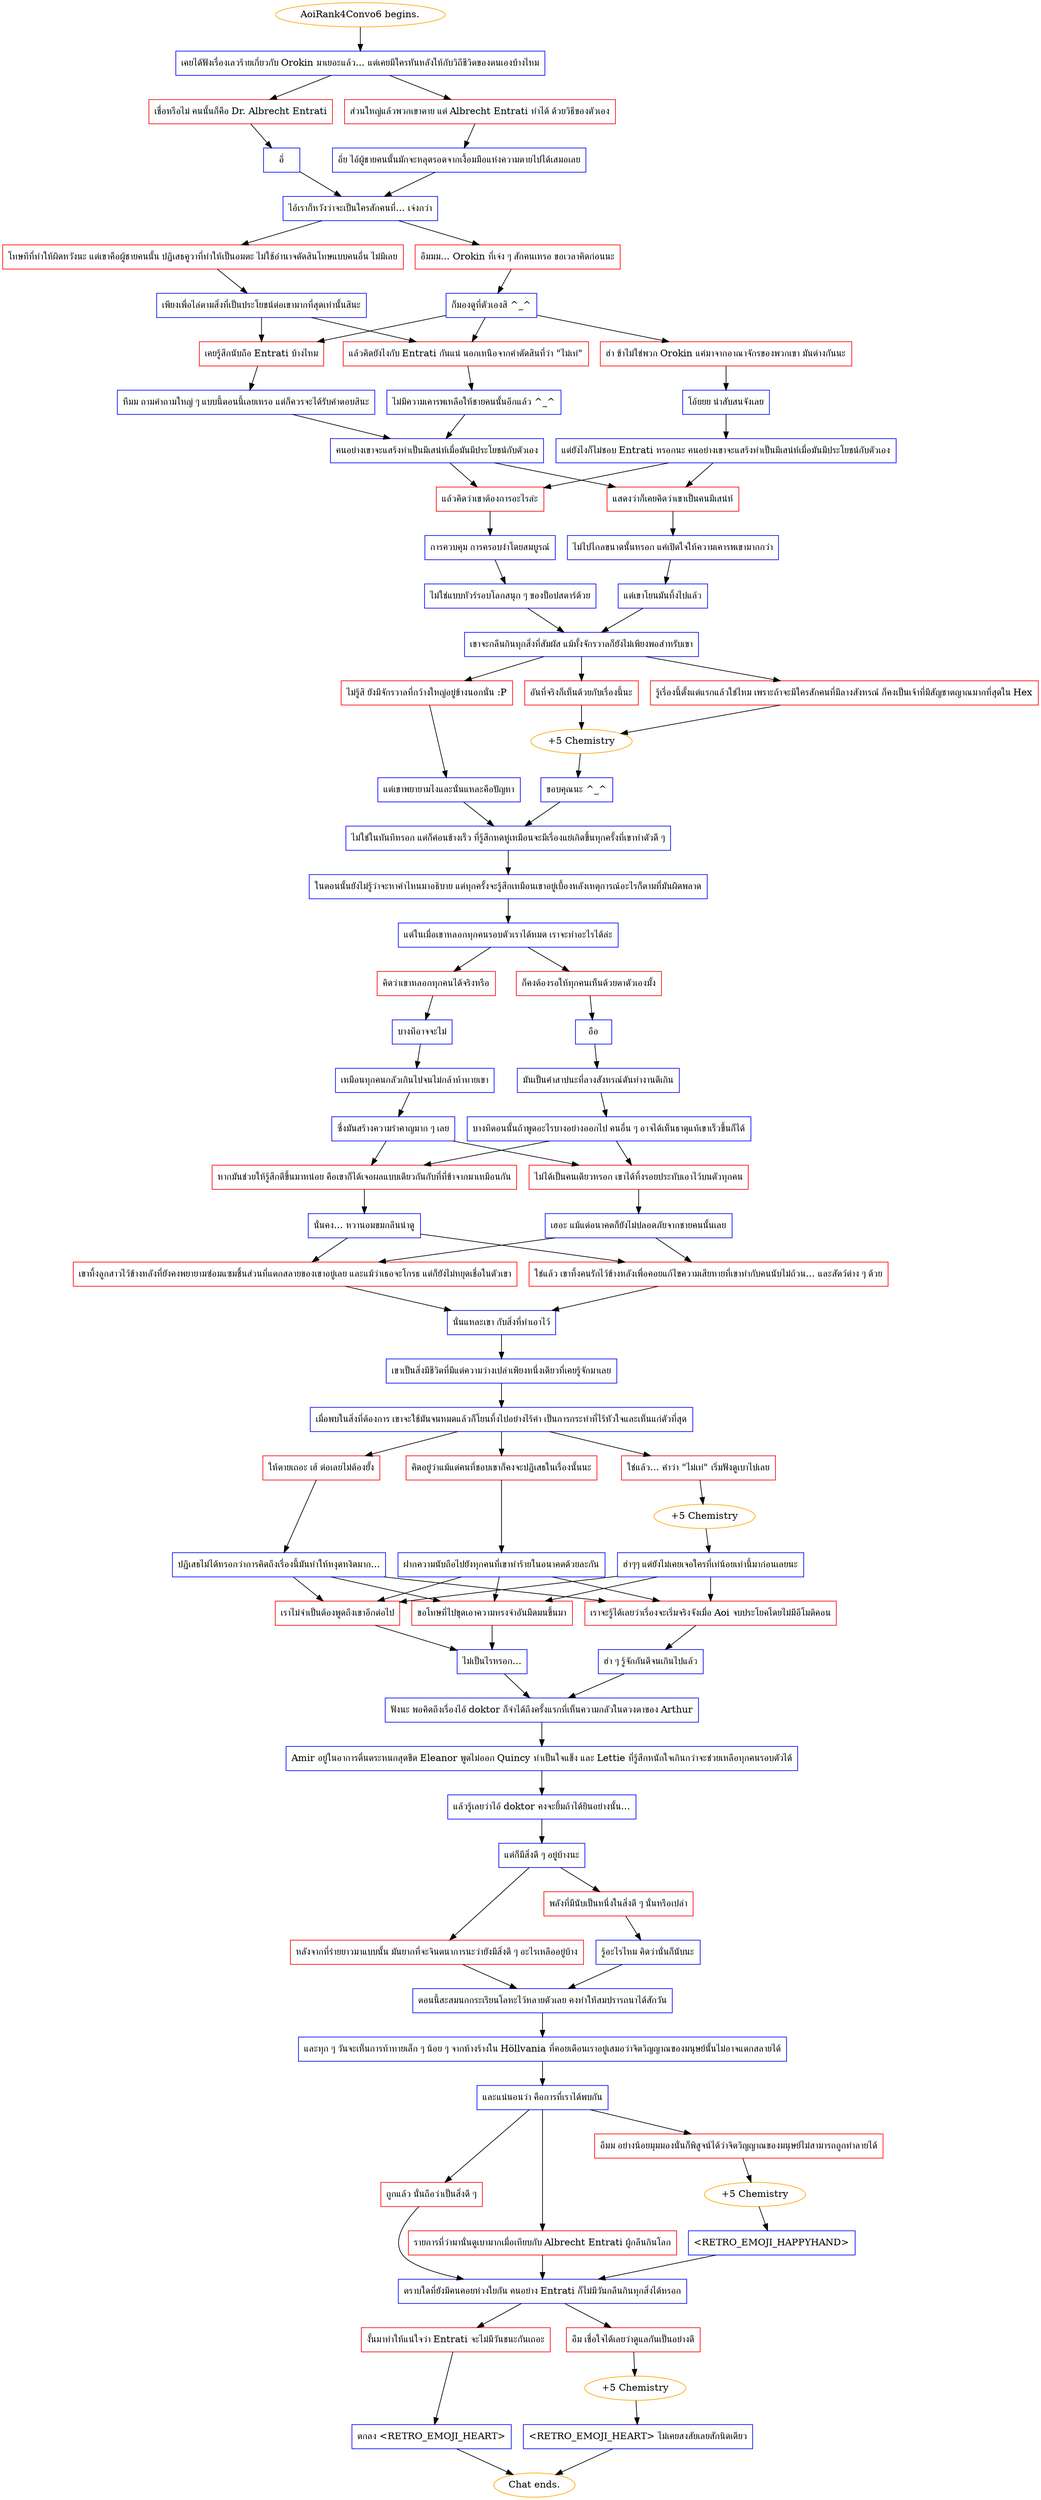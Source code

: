digraph {
	"AoiRank4Convo6 begins." [color=orange];
		"AoiRank4Convo6 begins." -> j3661460835;
	j3661460835 [label="เคยได้ฟังเรื่องเลวร้ายเกี่ยวกับ Orokin มาเยอะแล้ว... แต่เคยมีใครหันหลังให้กับวิถีชีวิตของตนเองบ้างไหม",shape=box,color=blue];
		j3661460835 -> j2901286952;
		j3661460835 -> j2451450522;
	j2901286952 [label="เชื่อหรือไม่ คนนั้นก็คือ Dr. Albrecht Entrati",shape=box,color=red];
		j2901286952 -> j2268348200;
	j2451450522 [label="ส่วนใหญ่แล้วพวกเขาตาย แต่ Albrecht Entrati ทำได้ ด้วยวิธีของตัวเอง",shape=box,color=red];
		j2451450522 -> j1764912934;
	j2268348200 [label="อี๋",shape=box,color=blue];
		j2268348200 -> j562856360;
	j1764912934 [label="อึ๋ย ไอ้ผู้ชายคนนั้นมักจะหลุดรอดจากเงื้อมมือแห่งความตายไปได้เสมอเลย",shape=box,color=blue];
		j1764912934 -> j562856360;
	j562856360 [label="ไอ้เราก็หวังว่าจะเป็นใครสักคนที่... เจ๋งกว่า",shape=box,color=blue];
		j562856360 -> j3461667331;
		j562856360 -> j3898776142;
	j3461667331 [label="โทษทีที่ทำให้ผิดหวังนะ แต่เขาคือผู้ชายคนนั้น ปฏิเสธคูวาที่ทำให้เป็นอมตะ ไม่ใช้อำนาจตัดสินโทษแบบคนอื่น ไม่มีเลย",shape=box,color=red];
		j3461667331 -> j3776040622;
	j3898776142 [label="อืมมม... Orokin ที่เจ๋ง ๆ สักคนเหรอ ขอเวลาคิดก่อนนะ",shape=box,color=red];
		j3898776142 -> j668464151;
	j3776040622 [label="เพียงเพื่อไล่ตามสิ่งที่เป็นประโยชน์ต่อเขามากที่สุดเท่านั้นสินะ",shape=box,color=blue];
		j3776040622 -> j673727708;
		j3776040622 -> j2117058117;
	j668464151 [label="ก็มองดูที่ตัวเองสิ ^_^",shape=box,color=blue];
		j668464151 -> j673727708;
		j668464151 -> j2117058117;
		j668464151 -> j3461524611;
	j673727708 [label="เคยรู้สึกนับถือ Entrati บ้างไหม",shape=box,color=red];
		j673727708 -> j281856553;
	j2117058117 [label="แล้วคิดยังไงกับ Entrati กันแน่ นอกเหนือจากคำตัดสินที่ว่า \"ไม่เท่\"",shape=box,color=red];
		j2117058117 -> j2591657485;
	j3461524611 [label="ฮ่า ข้าไม่ใช่พวก Orokin แค่มาจากอาณาจักรของพวกเขา มันต่างกันนะ",shape=box,color=red];
		j3461524611 -> j1501064235;
	j281856553 [label="หืมม ถามคำถามใหญ่ ๆ แบบนี้ตอนนี้เลยเหรอ แต่ก็ควรจะได้รับคำตอบสินะ",shape=box,color=blue];
		j281856553 -> j2244992501;
	j2591657485 [label="ไม่มีความเคารพเหลือให้ชายคนนั้นอีกแล้ว ^_^",shape=box,color=blue];
		j2591657485 -> j2244992501;
	j1501064235 [label="โอ้ยยย น่าสับสนจังเลย",shape=box,color=blue];
		j1501064235 -> j2772212926;
	j2244992501 [label="คนอย่างเขาจะแสร้งทำเป็นมีเสน่ห์เมื่อมันมีประโยชน์กับตัวเอง",shape=box,color=blue];
		j2244992501 -> j3455159878;
		j2244992501 -> j1726918514;
	j2772212926 [label="แต่ยังไงก็ไม่ชอบ Entrati หรอกนะ คนอย่างเขาจะแสร้งทำเป็นมีเสน่ห์เมื่อมันมีประโยชน์กับตัวเอง",shape=box,color=blue];
		j2772212926 -> j3455159878;
		j2772212926 -> j1726918514;
	j3455159878 [label="แล้วคิดว่าเขาต้องการอะไรล่ะ",shape=box,color=red];
		j3455159878 -> j4068285875;
	j1726918514 [label="แสดงว่าก็เคยคิดว่าเขาเป็นคนมีเสน่ห์",shape=box,color=red];
		j1726918514 -> j2348174497;
	j4068285875 [label="การควบคุม การครอบงำโดยสมบูรณ์",shape=box,color=blue];
		j4068285875 -> j590484907;
	j2348174497 [label="ไม่ไปไกลขนาดนั้นหรอก แค่เปิดใจให้ความเคารพเขามากกว่า",shape=box,color=blue];
		j2348174497 -> j2064548530;
	j590484907 [label="ไม่ใช่แบบทัวร์รอบโลกสนุก ๆ ของป็อปสตาร์ด้วย",shape=box,color=blue];
		j590484907 -> j3523034994;
	j2064548530 [label="แต่เขาโยนมันทิ้งไปแล้ว",shape=box,color=blue];
		j2064548530 -> j3523034994;
	j3523034994 [label="เขาจะกลืนกินทุกสิ่งที่สัมผัส แม้ทั้งจักรวาลก็ยังไม่เพียงพอสำหรับเขา",shape=box,color=blue];
		j3523034994 -> j1922516415;
		j3523034994 -> j996162512;
		j3523034994 -> j2314813638;
	j1922516415 [label="รู้เรื่องนี้ตั้งแต่แรกแล้วใช่ไหม เพราะถ้าจะมีใครสักคนที่มีลางสังหรณ์ ก็คงเป็นเจ้าที่มีสัญชาตญาณมากที่สุดใน Hex",shape=box,color=red];
		j1922516415 -> j3500797023;
	j996162512 [label="อันที่จริงก็เห็นด้วยกับเรื่องนี้นะ",shape=box,color=red];
		j996162512 -> j3500797023;
	j2314813638 [label="ไม่รู้สิ ยังมีจักรวาลที่กว้างใหญ่อยู่ข้างนอกนั่น :P",shape=box,color=red];
		j2314813638 -> j3984233353;
	j3500797023 [label="+5 Chemistry",color=orange];
		j3500797023 -> j722804188;
	j3984233353 [label="แต่เขาพยายามไงและนั่นแหละคือปัญหา",shape=box,color=blue];
		j3984233353 -> j1319515670;
	j722804188 [label="ขอบคุณนะ ^_^",shape=box,color=blue];
		j722804188 -> j1319515670;
	j1319515670 [label="ไม่ใช่ในทันทีหรอก แต่ก็ค่อนข้างเร็ว ที่รู้สึกหดหู่เหมือนจะมีเรื่องแย่เกิดขึ้นทุกครั้งที่เขาทำตัวดี ๆ",shape=box,color=blue];
		j1319515670 -> j1955767464;
	j1955767464 [label="ในตอนนั้นยังไม่รู้ว่าจะหาคำไหนมาอธิบาย แต่ทุกครั้งจะรู้สึกเหมือนเขาอยู่เบื้องหลังเหตุการณ์อะไรก็ตามที่มันผิดพลาด",shape=box,color=blue];
		j1955767464 -> j3108215535;
	j3108215535 [label="แต่ในเมื่อเขาหลอกทุกคนรอบตัวเราได้หมด เราจะทำอะไรได้ล่ะ",shape=box,color=blue];
		j3108215535 -> j1583930463;
		j3108215535 -> j296394196;
	j1583930463 [label="คิดว่าเขาหลอกทุกคนได้จริงหรือ",shape=box,color=red];
		j1583930463 -> j94166318;
	j296394196 [label="ก็คงต้องรอให้ทุกคนเห็นด้วยตาตัวเองมั้ง",shape=box,color=red];
		j296394196 -> j1306872903;
	j94166318 [label="บางทีอาจจะไม่",shape=box,color=blue];
		j94166318 -> j344420256;
	j1306872903 [label="อือ",shape=box,color=blue];
		j1306872903 -> j3183581818;
	j344420256 [label="เหมือนทุกคนกลัวเกินไปจนไม่กล้าท้าทายเขา",shape=box,color=blue];
		j344420256 -> j2489012994;
	j3183581818 [label="มันเป็นคำสาปนะที่ลางสังหรณ์ดันทำงานดีเกิน",shape=box,color=blue];
		j3183581818 -> j2069321208;
	j2489012994 [label="ซึ่งมันสร้างความรำคาญมาก ๆ เลย",shape=box,color=blue];
		j2489012994 -> j715101340;
		j2489012994 -> j2162608862;
	j2069321208 [label="บางทีตอนนั้นถ้าพูดอะไรบางอย่างออกไป คนอื่น ๆ อาจได้เห็นธาตุแท้เขาเร็วขึ้นก็ได้",shape=box,color=blue];
		j2069321208 -> j715101340;
		j2069321208 -> j2162608862;
	j715101340 [label="หากมันช่วยให้รู้สึกดีขึ้นมาหน่อย คือเขาก็ได้เจอผลแบบเดียวกันกับที่ที่ข้าจากมาเหมือนกัน",shape=box,color=red];
		j715101340 -> j575021277;
	j2162608862 [label="ไม่ได้เป็นคนเดียวหรอก เขาได้ทิ้งรอยประทับเอาไว้บนตัวทุกคน",shape=box,color=red];
		j2162608862 -> j3283179882;
	j575021277 [label="นั่นคง... หวานอมขมกลืนน่าดู",shape=box,color=blue];
		j575021277 -> j1105198656;
		j575021277 -> j3902284066;
	j3283179882 [label="เฮอะ แม้แต่อนาคตก็ยังไม่ปลอดภัยจากชายคนนั้นเลย",shape=box,color=blue];
		j3283179882 -> j1105198656;
		j3283179882 -> j3902284066;
	j1105198656 [label="เขาทิ้งลูกสาวไว้ข้างหลังที่ยังคงพยายามซ่อมแซมชิ้นส่วนที่แตกสลายของเขาอยู่เลย และแม้ว่าเธอจะโกรธ แต่ก็ยังไม่หยุดเชื่อในตัวเขา",shape=box,color=red];
		j1105198656 -> j2977522144;
	j3902284066 [label="ใช่แล้ว เขาทิ้งคนรักไว้ข้างหลังเพื่อคอยแก้ไขความเสียหายที่เขาทำกับคนนับไม่ถ้วน... และสัตว์ต่าง ๆ ด้วย",shape=box,color=red];
		j3902284066 -> j2977522144;
	j2977522144 [label="นั่นแหละเขา กับสิ่งที่ทำเอาไว้",shape=box,color=blue];
		j2977522144 -> j4133323261;
	j4133323261 [label="เขาเป็นสิ่งมีชีวิตที่มีแต่ความว่างเปล่าเพียงหนึ่งเดียวที่เคยรู้จักมาเลย",shape=box,color=blue];
		j4133323261 -> j1147377259;
	j1147377259 [label="เมื่อพบในสิ่งที่ต้องการ เขาจะใช้มันจนหมดแล้วก็โยนทิ้งไปอย่างไร้ค่า เป็นการกระทำที่ไร้หัวใจและเห็นแก่ตัวที่สุด",shape=box,color=blue];
		j1147377259 -> j1435480944;
		j1147377259 -> j1547697907;
		j1147377259 -> j2634339730;
	j1435480944 [label="ใช่แล้ว... คำว่า \"ไม่เท่\" เริ่มฟังดูเบาไปเลย",shape=box,color=red];
		j1435480944 -> j1312917054;
	j1547697907 [label="ให้ตายเถอะ เฮ้ ต่อเลยไม่ต้องยั้ง",shape=box,color=red];
		j1547697907 -> j3497879029;
	j2634339730 [label="คิดอยู่ว่าแม้แต่คนที่ชอบเขาก็คงจะปฏิเสธในเรื่องนั้นนะ",shape=box,color=red];
		j2634339730 -> j3911971517;
	j1312917054 [label="+5 Chemistry",color=orange];
		j1312917054 -> j935022313;
	j3497879029 [label="ปฏิเสธไม่ได้หรอกว่าการคิดถึงเรื่องนี้มันทำให้หงุดหงิดมาก...",shape=box,color=blue];
		j3497879029 -> j2093894428;
		j3497879029 -> j479468847;
		j3497879029 -> j3376666347;
	j3911971517 [label="ฝากความนับถือไปยังทุกคนที่เขาทำร้ายในอนาคตด้วยละกัน",shape=box,color=blue];
		j3911971517 -> j2093894428;
		j3911971517 -> j479468847;
		j3911971517 -> j3376666347;
	j935022313 [label="ฮ่าๆๆ แต่ยังไม่เคยเจอใครที่เท่น้อยเท่านี้มาก่อนเลยนะ",shape=box,color=blue];
		j935022313 -> j2093894428;
		j935022313 -> j479468847;
		j935022313 -> j3376666347;
	j2093894428 [label="ขอโทษที่ไปขุดเอาความทรงจำอันมืดมนขึ้นมา",shape=box,color=red];
		j2093894428 -> j1038871152;
	j479468847 [label="เราไม่จำเป็นต้องพูดถึงเขาอีกต่อไป",shape=box,color=red];
		j479468847 -> j1038871152;
	j3376666347 [label="เราจะรู้ได้เลยว่าเรื่องจะเริ่มจริงจังเมื่อ Aoi จบประโยคโดยไม่มีอีโมติคอน",shape=box,color=red];
		j3376666347 -> j2130294049;
	j1038871152 [label="ไม่เป็นไรหรอก...",shape=box,color=blue];
		j1038871152 -> j2582678748;
	j2130294049 [label="ฮ่า ๆ รู้จักกันดีจนเกินไปแล้ว",shape=box,color=blue];
		j2130294049 -> j2582678748;
	j2582678748 [label="ฟังนะ พอคิดถึงเรื่องไอ้ doktor ก็จำได้ถึงครั้งแรกที่เห็นความกลัวในดวงตาของ Arthur",shape=box,color=blue];
		j2582678748 -> j3595624156;
	j3595624156 [label="Amir อยู่ในอาการตื่นตระหนกสุดขีด Eleanor พูดไม่ออก Quincy ทำเป็นใจแข็ง และ Lettie ที่รู้สึกหนักใจเกินกว่าจะช่วยเหลือทุกคนรอบตัวได้",shape=box,color=blue];
		j3595624156 -> j3159028864;
	j3159028864 [label="แล้วรู้เลยว่าไอ้ doktor คงจะยิ้มถ้าได้ยินอย่างนั้น...",shape=box,color=blue];
		j3159028864 -> j2570744127;
	j2570744127 [label="แต่ก็มีสิ่งดี ๆ อยู่บ้างนะ",shape=box,color=blue];
		j2570744127 -> j4172200659;
		j2570744127 -> j3934793946;
	j4172200659 [label="หลังจากที่ร่ายยาวมาแบบนั้น มันยากที่จะจินตนาการนะว่ายังมีสิ่งดี ๆ อะไรเหลืออยู่บ้าง",shape=box,color=red];
		j4172200659 -> j3794451243;
	j3934793946 [label="พลังที่มีนับเป็นหนึ่งในสิ่งดี ๆ นั่นหรือเปล่า",shape=box,color=red];
		j3934793946 -> j3368259529;
	j3794451243 [label="ตอนนี้สะสมนกกระเรียนโลหะไว้หลายตัวเลย คงทำให้สมปรารถนาได้สักวัน",shape=box,color=blue];
		j3794451243 -> j2793653228;
	j3368259529 [label="รู้อะไรไหม คิดว่านั่นก็นับนะ",shape=box,color=blue];
		j3368259529 -> j3794451243;
	j2793653228 [label="และทุก ๆ วันจะเห็นการท้าทายเล็ก ๆ น้อย ๆ จากห้างร้างใน Höllvania ที่คอยเตือนเราอยู่เสมอว่าจิตวิญญาณของมนุษย์นั้นไม่อาจแตกสลายได้",shape=box,color=blue];
		j2793653228 -> j1615715715;
	j1615715715 [label="และแน่นอนว่า คือการที่เราได้พบกัน",shape=box,color=blue];
		j1615715715 -> j3487668729;
		j1615715715 -> j599234080;
		j1615715715 -> j3307221945;
	j3487668729 [label="อืมม อย่างน้อยมุมมองนั่นก็พิสูจน์ได้ว่าจิตวิญญาณของมนุษย์ไม่สามารถถูกทำลายได้",shape=box,color=red];
		j3487668729 -> j763453973;
	j599234080 [label="ถูกแล้ว นั่นถือว่าเป็นสิ่งดี ๆ",shape=box,color=red];
		j599234080 -> j2954740497;
	j3307221945 [label="รายการที่ว่ามานั่นดูเบามากเมื่อเทียบกับ Albrecht Entrati ผู้กลืนกินโลก",shape=box,color=red];
		j3307221945 -> j2954740497;
	j763453973 [label="+5 Chemistry",color=orange];
		j763453973 -> j191823020;
	j2954740497 [label="ตราบใดที่ยังมีคนคอยห่วงใยกัน คนอย่าง Entrati ก็ไม่มีวันกลืนกินทุกสิ่งได้หรอก",shape=box,color=blue];
		j2954740497 -> j2873815215;
		j2954740497 -> j4012271499;
	j191823020 [label="<RETRO_EMOJI_HAPPYHAND>",shape=box,color=blue];
		j191823020 -> j2954740497;
	j2873815215 [label="งั้นมาทำให้แน่ใจว่า Entrati จะไม่มีวันชนะกันเถอะ",shape=box,color=red];
		j2873815215 -> j1275537958;
	j4012271499 [label="อืม เชื่อใจได้เลยว่าดูแลกันเป็นอย่างดี",shape=box,color=red];
		j4012271499 -> j668797868;
	j1275537958 [label="ตกลง <RETRO_EMOJI_HEART>",shape=box,color=blue];
		j1275537958 -> "Chat ends.";
	j668797868 [label="+5 Chemistry",color=orange];
		j668797868 -> j2996133760;
	"Chat ends." [color=orange];
	j2996133760 [label="<RETRO_EMOJI_HEART> ไม่เคยสงสัยเลยสักนิดเดียว",shape=box,color=blue];
		j2996133760 -> "Chat ends.";
}